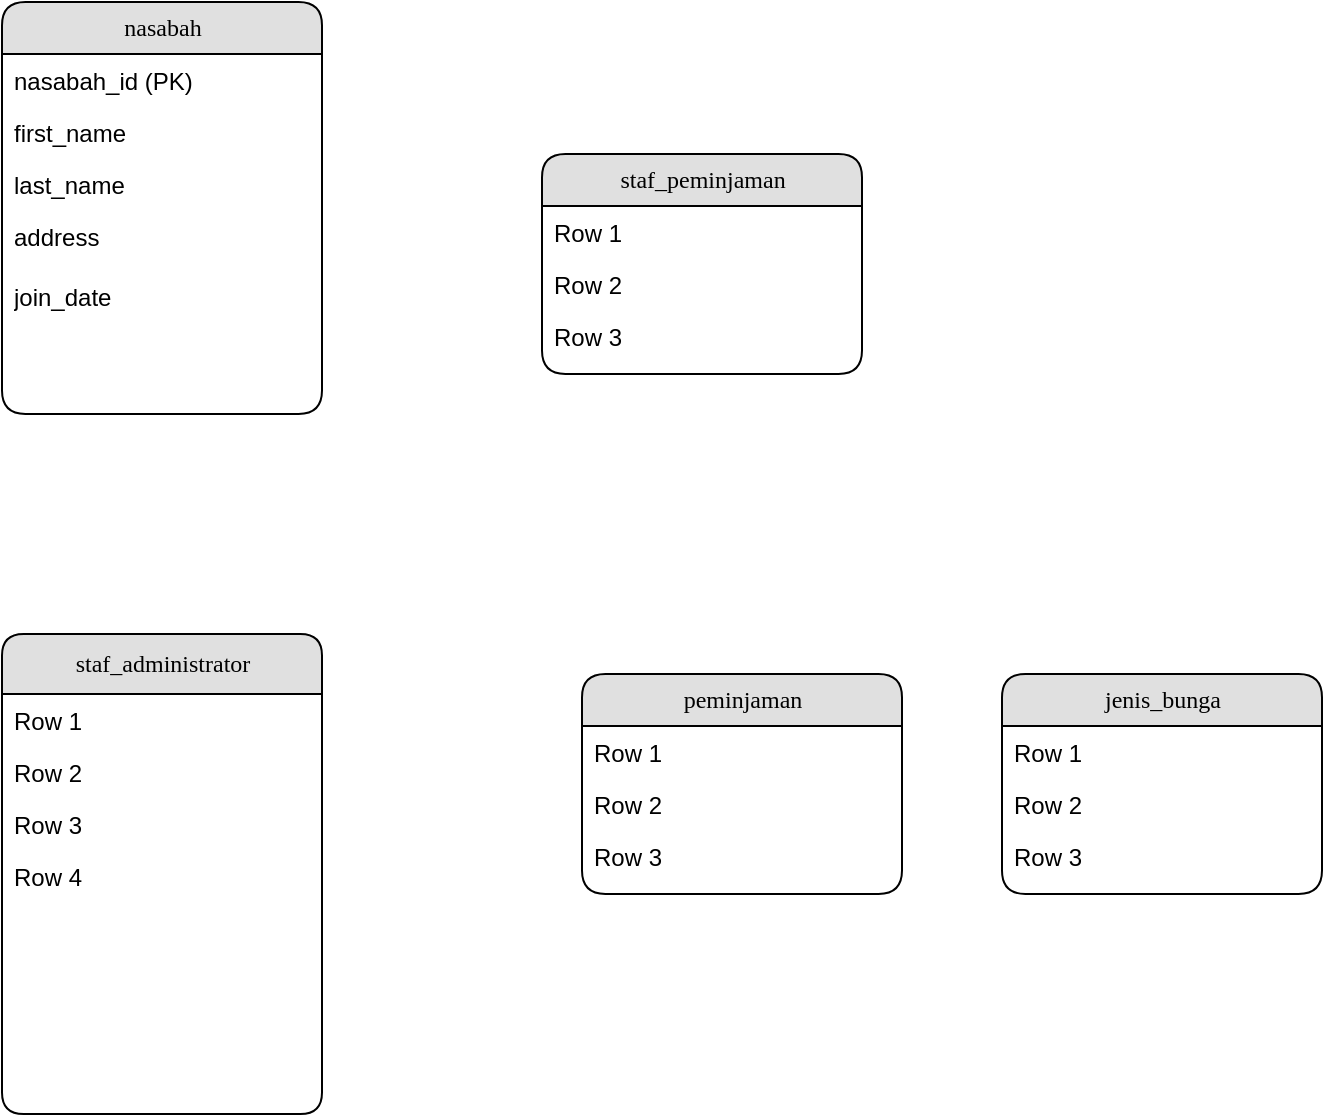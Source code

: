 <mxfile version="21.6.9" type="github">
  <diagram name="Page-1" id="5d7acffa-a066-3a61-03fe-96351882024d">
    <mxGraphModel dx="961" dy="821" grid="1" gridSize="10" guides="1" tooltips="1" connect="1" arrows="1" fold="1" page="1" pageScale="1" pageWidth="1100" pageHeight="850" background="#ffffff" math="0" shadow="0">
      <root>
        <mxCell id="0" />
        <mxCell id="1" parent="0" />
        <mxCell id="21ea969265ad0168-6" value="nasabah" style="swimlane;html=1;fontStyle=0;childLayout=stackLayout;horizontal=1;startSize=26;fillColor=#e0e0e0;horizontalStack=0;resizeParent=1;resizeLast=0;collapsible=1;marginBottom=0;swimlaneFillColor=#ffffff;align=center;rounded=1;shadow=0;comic=0;labelBackgroundColor=none;strokeWidth=1;fontFamily=Verdana;fontSize=12" parent="1" vertex="1">
          <mxGeometry x="160" y="74" width="160" height="206" as="geometry" />
        </mxCell>
        <mxCell id="21ea969265ad0168-7" value="nasabah_id (PK)" style="text;html=1;strokeColor=none;fillColor=none;spacingLeft=4;spacingRight=4;whiteSpace=wrap;overflow=hidden;rotatable=0;points=[[0,0.5],[1,0.5]];portConstraint=eastwest;" parent="21ea969265ad0168-6" vertex="1">
          <mxGeometry y="26" width="160" height="26" as="geometry" />
        </mxCell>
        <mxCell id="21ea969265ad0168-8" value="first_name" style="text;html=1;strokeColor=none;fillColor=none;spacingLeft=4;spacingRight=4;whiteSpace=wrap;overflow=hidden;rotatable=0;points=[[0,0.5],[1,0.5]];portConstraint=eastwest;" parent="21ea969265ad0168-6" vertex="1">
          <mxGeometry y="52" width="160" height="26" as="geometry" />
        </mxCell>
        <mxCell id="21ea969265ad0168-9" value="last_name" style="text;html=1;strokeColor=none;fillColor=none;spacingLeft=4;spacingRight=4;whiteSpace=wrap;overflow=hidden;rotatable=0;points=[[0,0.5],[1,0.5]];portConstraint=eastwest;" parent="21ea969265ad0168-6" vertex="1">
          <mxGeometry y="78" width="160" height="26" as="geometry" />
        </mxCell>
        <mxCell id="7m8A-p2gOQOdDqAbDyC5-25" value="address" style="text;strokeColor=none;fillColor=none;spacingLeft=4;spacingRight=4;overflow=hidden;rotatable=0;points=[[0,0.5],[1,0.5]];portConstraint=eastwest;fontSize=12;whiteSpace=wrap;html=1;" vertex="1" parent="21ea969265ad0168-6">
          <mxGeometry y="104" width="160" height="30" as="geometry" />
        </mxCell>
        <mxCell id="7m8A-p2gOQOdDqAbDyC5-26" value="join_date" style="text;strokeColor=none;fillColor=none;spacingLeft=4;spacingRight=4;overflow=hidden;rotatable=0;points=[[0,0.5],[1,0.5]];portConstraint=eastwest;fontSize=12;whiteSpace=wrap;html=1;" vertex="1" parent="21ea969265ad0168-6">
          <mxGeometry y="134" width="160" height="30" as="geometry" />
        </mxCell>
        <object label="staf_administrator" id="7m8A-p2gOQOdDqAbDyC5-2">
          <mxCell style="swimlane;html=1;fontStyle=0;childLayout=stackLayout;horizontal=1;startSize=30;fillColor=#e0e0e0;horizontalStack=0;resizeParent=1;resizeLast=0;collapsible=1;marginBottom=0;swimlaneFillColor=#ffffff;align=center;rounded=1;shadow=0;comic=0;labelBackgroundColor=none;strokeWidth=1;fontFamily=Verdana;fontSize=12;arcSize=12;" vertex="1" parent="1">
            <mxGeometry x="160" y="390" width="160" height="240" as="geometry">
              <mxRectangle x="170" y="210" width="90" height="30" as="alternateBounds" />
            </mxGeometry>
          </mxCell>
        </object>
        <mxCell id="7m8A-p2gOQOdDqAbDyC5-3" value="Row 1" style="text;html=1;strokeColor=none;fillColor=none;spacingLeft=4;spacingRight=4;whiteSpace=wrap;overflow=hidden;rotatable=0;points=[[0,0.5],[1,0.5]];portConstraint=eastwest;" vertex="1" parent="7m8A-p2gOQOdDqAbDyC5-2">
          <mxGeometry y="30" width="160" height="26" as="geometry" />
        </mxCell>
        <mxCell id="7m8A-p2gOQOdDqAbDyC5-4" value="Row 2" style="text;html=1;strokeColor=none;fillColor=none;spacingLeft=4;spacingRight=4;whiteSpace=wrap;overflow=hidden;rotatable=0;points=[[0,0.5],[1,0.5]];portConstraint=eastwest;" vertex="1" parent="7m8A-p2gOQOdDqAbDyC5-2">
          <mxGeometry y="56" width="160" height="26" as="geometry" />
        </mxCell>
        <mxCell id="7m8A-p2gOQOdDqAbDyC5-5" value="Row 3" style="text;html=1;strokeColor=none;fillColor=none;spacingLeft=4;spacingRight=4;whiteSpace=wrap;overflow=hidden;rotatable=0;points=[[0,0.5],[1,0.5]];portConstraint=eastwest;" vertex="1" parent="7m8A-p2gOQOdDqAbDyC5-2">
          <mxGeometry y="82" width="160" height="26" as="geometry" />
        </mxCell>
        <mxCell id="7m8A-p2gOQOdDqAbDyC5-11" value="Row 4" style="text;strokeColor=none;fillColor=none;spacingLeft=4;spacingRight=4;overflow=hidden;rotatable=0;points=[[0,0.5],[1,0.5]];portConstraint=eastwest;fontSize=12;whiteSpace=wrap;html=1;" vertex="1" parent="7m8A-p2gOQOdDqAbDyC5-2">
          <mxGeometry y="108" width="160" height="30" as="geometry" />
        </mxCell>
        <mxCell id="7m8A-p2gOQOdDqAbDyC5-12" value="staf_peminjaman" style="swimlane;html=1;fontStyle=0;childLayout=stackLayout;horizontal=1;startSize=26;fillColor=#e0e0e0;horizontalStack=0;resizeParent=1;resizeLast=0;collapsible=1;marginBottom=0;swimlaneFillColor=#ffffff;align=center;rounded=1;shadow=0;comic=0;labelBackgroundColor=none;strokeWidth=1;fontFamily=Verdana;fontSize=12" vertex="1" parent="1">
          <mxGeometry x="430" y="150" width="160" height="110" as="geometry" />
        </mxCell>
        <mxCell id="7m8A-p2gOQOdDqAbDyC5-13" value="Row 1" style="text;html=1;strokeColor=none;fillColor=none;spacingLeft=4;spacingRight=4;whiteSpace=wrap;overflow=hidden;rotatable=0;points=[[0,0.5],[1,0.5]];portConstraint=eastwest;" vertex="1" parent="7m8A-p2gOQOdDqAbDyC5-12">
          <mxGeometry y="26" width="160" height="26" as="geometry" />
        </mxCell>
        <mxCell id="7m8A-p2gOQOdDqAbDyC5-14" value="Row 2" style="text;html=1;strokeColor=none;fillColor=none;spacingLeft=4;spacingRight=4;whiteSpace=wrap;overflow=hidden;rotatable=0;points=[[0,0.5],[1,0.5]];portConstraint=eastwest;" vertex="1" parent="7m8A-p2gOQOdDqAbDyC5-12">
          <mxGeometry y="52" width="160" height="26" as="geometry" />
        </mxCell>
        <mxCell id="7m8A-p2gOQOdDqAbDyC5-15" value="Row 3" style="text;html=1;strokeColor=none;fillColor=none;spacingLeft=4;spacingRight=4;whiteSpace=wrap;overflow=hidden;rotatable=0;points=[[0,0.5],[1,0.5]];portConstraint=eastwest;" vertex="1" parent="7m8A-p2gOQOdDqAbDyC5-12">
          <mxGeometry y="78" width="160" height="26" as="geometry" />
        </mxCell>
        <mxCell id="7m8A-p2gOQOdDqAbDyC5-17" value="peminjaman" style="swimlane;html=1;fontStyle=0;childLayout=stackLayout;horizontal=1;startSize=26;fillColor=#e0e0e0;horizontalStack=0;resizeParent=1;resizeLast=0;collapsible=1;marginBottom=0;swimlaneFillColor=#ffffff;align=center;rounded=1;shadow=0;comic=0;labelBackgroundColor=none;strokeWidth=1;fontFamily=Verdana;fontSize=12" vertex="1" parent="1">
          <mxGeometry x="450" y="410" width="160" height="110" as="geometry" />
        </mxCell>
        <mxCell id="7m8A-p2gOQOdDqAbDyC5-18" value="Row 1" style="text;html=1;strokeColor=none;fillColor=none;spacingLeft=4;spacingRight=4;whiteSpace=wrap;overflow=hidden;rotatable=0;points=[[0,0.5],[1,0.5]];portConstraint=eastwest;" vertex="1" parent="7m8A-p2gOQOdDqAbDyC5-17">
          <mxGeometry y="26" width="160" height="26" as="geometry" />
        </mxCell>
        <mxCell id="7m8A-p2gOQOdDqAbDyC5-19" value="Row 2" style="text;html=1;strokeColor=none;fillColor=none;spacingLeft=4;spacingRight=4;whiteSpace=wrap;overflow=hidden;rotatable=0;points=[[0,0.5],[1,0.5]];portConstraint=eastwest;" vertex="1" parent="7m8A-p2gOQOdDqAbDyC5-17">
          <mxGeometry y="52" width="160" height="26" as="geometry" />
        </mxCell>
        <mxCell id="7m8A-p2gOQOdDqAbDyC5-20" value="Row 3" style="text;html=1;strokeColor=none;fillColor=none;spacingLeft=4;spacingRight=4;whiteSpace=wrap;overflow=hidden;rotatable=0;points=[[0,0.5],[1,0.5]];portConstraint=eastwest;" vertex="1" parent="7m8A-p2gOQOdDqAbDyC5-17">
          <mxGeometry y="78" width="160" height="26" as="geometry" />
        </mxCell>
        <mxCell id="7m8A-p2gOQOdDqAbDyC5-21" value="jenis_bunga" style="swimlane;html=1;fontStyle=0;childLayout=stackLayout;horizontal=1;startSize=26;fillColor=#e0e0e0;horizontalStack=0;resizeParent=1;resizeLast=0;collapsible=1;marginBottom=0;swimlaneFillColor=#ffffff;align=center;rounded=1;shadow=0;comic=0;labelBackgroundColor=none;strokeWidth=1;fontFamily=Verdana;fontSize=12" vertex="1" parent="1">
          <mxGeometry x="660" y="410" width="160" height="110" as="geometry" />
        </mxCell>
        <mxCell id="7m8A-p2gOQOdDqAbDyC5-22" value="Row 1" style="text;html=1;strokeColor=none;fillColor=none;spacingLeft=4;spacingRight=4;whiteSpace=wrap;overflow=hidden;rotatable=0;points=[[0,0.5],[1,0.5]];portConstraint=eastwest;" vertex="1" parent="7m8A-p2gOQOdDqAbDyC5-21">
          <mxGeometry y="26" width="160" height="26" as="geometry" />
        </mxCell>
        <mxCell id="7m8A-p2gOQOdDqAbDyC5-23" value="Row 2" style="text;html=1;strokeColor=none;fillColor=none;spacingLeft=4;spacingRight=4;whiteSpace=wrap;overflow=hidden;rotatable=0;points=[[0,0.5],[1,0.5]];portConstraint=eastwest;" vertex="1" parent="7m8A-p2gOQOdDqAbDyC5-21">
          <mxGeometry y="52" width="160" height="26" as="geometry" />
        </mxCell>
        <mxCell id="7m8A-p2gOQOdDqAbDyC5-24" value="Row 3" style="text;html=1;strokeColor=none;fillColor=none;spacingLeft=4;spacingRight=4;whiteSpace=wrap;overflow=hidden;rotatable=0;points=[[0,0.5],[1,0.5]];portConstraint=eastwest;" vertex="1" parent="7m8A-p2gOQOdDqAbDyC5-21">
          <mxGeometry y="78" width="160" height="26" as="geometry" />
        </mxCell>
      </root>
    </mxGraphModel>
  </diagram>
</mxfile>
